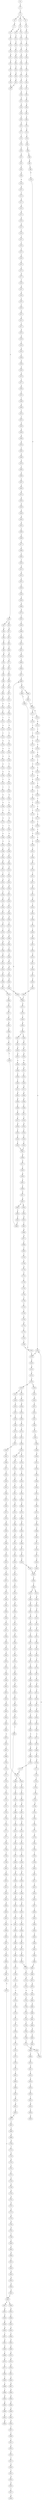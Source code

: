 strict digraph  {
	S0 -> S1 [ label = T ];
	S1 -> S2 [ label = C ];
	S2 -> S3 [ label = C ];
	S2 -> S4 [ label = G ];
	S2 -> S5 [ label = T ];
	S3 -> S6 [ label = C ];
	S4 -> S7 [ label = A ];
	S5 -> S8 [ label = C ];
	S6 -> S9 [ label = T ];
	S6 -> S10 [ label = G ];
	S7 -> S11 [ label = A ];
	S8 -> S12 [ label = G ];
	S9 -> S13 [ label = C ];
	S10 -> S14 [ label = C ];
	S11 -> S15 [ label = C ];
	S12 -> S16 [ label = T ];
	S13 -> S17 [ label = C ];
	S14 -> S18 [ label = C ];
	S15 -> S19 [ label = C ];
	S16 -> S20 [ label = C ];
	S17 -> S21 [ label = G ];
	S18 -> S22 [ label = T ];
	S19 -> S23 [ label = T ];
	S20 -> S24 [ label = T ];
	S21 -> S25 [ label = G ];
	S22 -> S26 [ label = G ];
	S23 -> S27 [ label = G ];
	S24 -> S28 [ label = G ];
	S25 -> S29 [ label = T ];
	S26 -> S30 [ label = T ];
	S27 -> S31 [ label = T ];
	S28 -> S32 [ label = T ];
	S29 -> S33 [ label = C ];
	S30 -> S34 [ label = C ];
	S31 -> S35 [ label = C ];
	S32 -> S36 [ label = T ];
	S33 -> S37 [ label = T ];
	S34 -> S38 [ label = G ];
	S35 -> S39 [ label = G ];
	S36 -> S40 [ label = C ];
	S37 -> S41 [ label = G ];
	S38 -> S42 [ label = C ];
	S39 -> S43 [ label = C ];
	S40 -> S44 [ label = C ];
	S41 -> S45 [ label = G ];
	S42 -> S46 [ label = G ];
	S43 -> S46 [ label = G ];
	S44 -> S47 [ label = G ];
	S45 -> S48 [ label = A ];
	S46 -> S49 [ label = C ];
	S47 -> S50 [ label = T ];
	S48 -> S51 [ label = G ];
	S49 -> S52 [ label = G ];
	S49 -> S53 [ label = A ];
	S50 -> S54 [ label = G ];
	S51 -> S55 [ label = G ];
	S52 -> S56 [ label = A ];
	S53 -> S57 [ label = A ];
	S54 -> S58 [ label = G ];
	S55 -> S59 [ label = G ];
	S56 -> S60 [ label = G ];
	S57 -> S61 [ label = C ];
	S58 -> S62 [ label = C ];
	S59 -> S63 [ label = T ];
	S60 -> S64 [ label = C ];
	S61 -> S65 [ label = C ];
	S62 -> S66 [ label = C ];
	S63 -> S67 [ label = G ];
	S64 -> S68 [ label = A ];
	S65 -> S69 [ label = C ];
	S66 -> S70 [ label = C ];
	S67 -> S71 [ label = T ];
	S68 -> S72 [ label = G ];
	S69 -> S73 [ label = G ];
	S70 -> S74 [ label = G ];
	S71 -> S75 [ label = T ];
	S72 -> S76 [ label = T ];
	S73 -> S77 [ label = T ];
	S74 -> S78 [ label = T ];
	S75 -> S79 [ label = C ];
	S76 -> S80 [ label = G ];
	S77 -> S81 [ label = A ];
	S78 -> S82 [ label = C ];
	S79 -> S83 [ label = C ];
	S80 -> S84 [ label = C ];
	S81 -> S85 [ label = C ];
	S82 -> S86 [ label = C ];
	S83 -> S87 [ label = A ];
	S84 -> S88 [ label = A ];
	S85 -> S89 [ label = A ];
	S86 -> S90 [ label = A ];
	S87 -> S91 [ label = G ];
	S88 -> S92 [ label = A ];
	S89 -> S93 [ label = G ];
	S90 -> S94 [ label = G ];
	S91 -> S95 [ label = C ];
	S92 -> S96 [ label = C ];
	S93 -> S97 [ label = C ];
	S94 -> S98 [ label = T ];
	S95 -> S99 [ label = A ];
	S96 -> S100 [ label = A ];
	S97 -> S101 [ label = A ];
	S98 -> S102 [ label = A ];
	S99 -> S103 [ label = G ];
	S100 -> S104 [ label = G ];
	S101 -> S105 [ label = G ];
	S102 -> S106 [ label = G ];
	S103 -> S107 [ label = A ];
	S104 -> S108 [ label = C ];
	S105 -> S109 [ label = G ];
	S106 -> S110 [ label = G ];
	S106 -> S111 [ label = C ];
	S107 -> S112 [ label = T ];
	S108 -> S113 [ label = T ];
	S109 -> S114 [ label = T ];
	S110 -> S115 [ label = G ];
	S111 -> S116 [ label = T ];
	S112 -> S117 [ label = A ];
	S113 -> S118 [ label = A ];
	S114 -> S119 [ label = G ];
	S115 -> S120 [ label = T ];
	S116 -> S121 [ label = C ];
	S117 -> S122 [ label = A ];
	S118 -> S123 [ label = C ];
	S119 -> S124 [ label = C ];
	S120 -> S125 [ label = C ];
	S121 -> S126 [ label = C ];
	S122 -> S127 [ label = A ];
	S123 -> S128 [ label = G ];
	S124 -> S129 [ label = A ];
	S125 -> S130 [ label = A ];
	S126 -> S131 [ label = A ];
	S127 -> S132 [ label = A ];
	S128 -> S133 [ label = A ];
	S129 -> S134 [ label = C ];
	S130 -> S135 [ label = C ];
	S131 -> S136 [ label = C ];
	S132 -> S137 [ label = A ];
	S133 -> S138 [ label = G ];
	S134 -> S139 [ label = G ];
	S135 -> S140 [ label = T ];
	S136 -> S141 [ label = C ];
	S137 -> S142 [ label = C ];
	S138 -> S143 [ label = A ];
	S139 -> S144 [ label = C ];
	S140 -> S145 [ label = C ];
	S141 -> S146 [ label = G ];
	S142 -> S147 [ label = T ];
	S143 -> S148 [ label = A ];
	S144 -> S149 [ label = G ];
	S145 -> S150 [ label = G ];
	S146 -> S151 [ label = G ];
	S147 -> S152 [ label = T ];
	S148 -> S153 [ label = C ];
	S149 -> S154 [ label = G ];
	S150 -> S155 [ label = C ];
	S151 -> S156 [ label = A ];
	S152 -> S157 [ label = T ];
	S153 -> S158 [ label = T ];
	S154 -> S159 [ label = T ];
	S155 -> S160 [ label = T ];
	S156 -> S161 [ label = C ];
	S157 -> S162 [ label = G ];
	S158 -> S163 [ label = G ];
	S159 -> S164 [ label = G ];
	S160 -> S165 [ label = T ];
	S161 -> S166 [ label = G ];
	S162 -> S167 [ label = C ];
	S163 -> S168 [ label = G ];
	S164 -> S169 [ label = C ];
	S165 -> S170 [ label = C ];
	S166 -> S171 [ label = T ];
	S167 -> S172 [ label = C ];
	S168 -> S173 [ label = C ];
	S169 -> S174 [ label = C ];
	S170 -> S175 [ label = A ];
	S171 -> S176 [ label = C ];
	S172 -> S177 [ label = G ];
	S173 -> S178 [ label = G ];
	S174 -> S179 [ label = G ];
	S175 -> S180 [ label = T ];
	S176 -> S181 [ label = G ];
	S177 -> S182 [ label = T ];
	S178 -> S183 [ label = C ];
	S179 -> S184 [ label = C ];
	S180 -> S185 [ label = C ];
	S181 -> S186 [ label = T ];
	S182 -> S187 [ label = A ];
	S183 -> S188 [ label = A ];
	S184 -> S189 [ label = A ];
	S185 -> S190 [ label = C ];
	S186 -> S191 [ label = G ];
	S187 -> S192 [ label = G ];
	S188 -> S193 [ label = G ];
	S189 -> S194 [ label = A ];
	S190 -> S195 [ label = A ];
	S191 -> S196 [ label = A ];
	S192 -> S197 [ label = C ];
	S193 -> S198 [ label = C ];
	S194 -> S199 [ label = C ];
	S195 -> S200 [ label = G ];
	S196 -> S201 [ label = C ];
	S197 -> S202 [ label = C ];
	S198 -> S203 [ label = G ];
	S199 -> S204 [ label = C ];
	S200 -> S205 [ label = A ];
	S201 -> S206 [ label = C ];
	S202 -> S207 [ label = G ];
	S203 -> S208 [ label = G ];
	S204 -> S209 [ label = A ];
	S205 -> S210 [ label = A ];
	S206 -> S211 [ label = G ];
	S207 -> S212 [ label = G ];
	S208 -> S213 [ label = G ];
	S209 -> S214 [ label = G ];
	S210 -> S215 [ label = C ];
	S211 -> S216 [ label = G ];
	S212 -> S217 [ label = T ];
	S213 -> S218 [ label = T ];
	S214 -> S219 [ label = T ];
	S215 -> S220 [ label = C ];
	S216 -> S221 [ label = T ];
	S217 -> S222 [ label = G ];
	S218 -> S223 [ label = G ];
	S219 -> S224 [ label = C ];
	S220 -> S225 [ label = A ];
	S220 -> S226 [ label = G ];
	S221 -> S227 [ label = C ];
	S222 -> S228 [ label = A ];
	S223 -> S229 [ label = C ];
	S224 -> S230 [ label = G ];
	S225 -> S231 [ label = G ];
	S225 -> S232 [ label = C ];
	S226 -> S233 [ label = G ];
	S227 -> S234 [ label = G ];
	S228 -> S235 [ label = C ];
	S229 -> S236 [ label = C ];
	S230 -> S237 [ label = C ];
	S231 -> S238 [ label = A ];
	S232 -> S239 [ label = C ];
	S233 -> S240 [ label = A ];
	S234 -> S241 [ label = C ];
	S235 -> S242 [ label = G ];
	S236 -> S243 [ label = G ];
	S237 -> S244 [ label = G ];
	S238 -> S245 [ label = C ];
	S239 -> S246 [ label = A ];
	S240 -> S247 [ label = C ];
	S241 -> S248 [ label = G ];
	S242 -> S249 [ label = T ];
	S243 -> S250 [ label = C ];
	S244 -> S251 [ label = C ];
	S245 -> S252 [ label = T ];
	S246 -> S253 [ label = C ];
	S247 -> S254 [ label = G ];
	S248 -> S255 [ label = T ];
	S249 -> S256 [ label = G ];
	S250 -> S257 [ label = C ];
	S251 -> S258 [ label = A ];
	S252 -> S259 [ label = C ];
	S253 -> S260 [ label = C ];
	S254 -> S261 [ label = C ];
	S255 -> S262 [ label = A ];
	S256 -> S263 [ label = G ];
	S257 -> S264 [ label = G ];
	S258 -> S265 [ label = G ];
	S259 -> S266 [ label = C ];
	S260 -> S267 [ label = C ];
	S261 -> S268 [ label = C ];
	S262 -> S269 [ label = G ];
	S263 -> S270 [ label = G ];
	S264 -> S271 [ label = G ];
	S265 -> S272 [ label = C ];
	S266 -> S273 [ label = C ];
	S267 -> S274 [ label = C ];
	S268 -> S275 [ label = C ];
	S269 -> S276 [ label = C ];
	S270 -> S277 [ label = T ];
	S271 -> S278 [ label = T ];
	S272 -> S279 [ label = C ];
	S273 -> S280 [ label = A ];
	S274 -> S281 [ label = T ];
	S275 -> S282 [ label = A ];
	S276 -> S283 [ label = C ];
	S277 -> S284 [ label = A ];
	S278 -> S285 [ label = G ];
	S279 -> S286 [ label = G ];
	S280 -> S287 [ label = T ];
	S281 -> S288 [ label = T ];
	S282 -> S289 [ label = T ];
	S283 -> S290 [ label = G ];
	S284 -> S291 [ label = C ];
	S285 -> S292 [ label = G ];
	S286 -> S293 [ label = G ];
	S287 -> S294 [ label = C ];
	S288 -> S295 [ label = C ];
	S289 -> S296 [ label = C ];
	S290 -> S297 [ label = C ];
	S291 -> S298 [ label = T ];
	S292 -> S299 [ label = T ];
	S293 -> S300 [ label = T ];
	S294 -> S301 [ label = T ];
	S295 -> S302 [ label = C ];
	S295 -> S303 [ label = G ];
	S296 -> S304 [ label = G ];
	S297 -> S305 [ label = T ];
	S298 -> S306 [ label = A ];
	S299 -> S307 [ label = G ];
	S300 -> S308 [ label = G ];
	S301 -> S309 [ label = G ];
	S302 -> S310 [ label = T ];
	S303 -> S311 [ label = A ];
	S304 -> S312 [ label = T ];
	S305 -> S313 [ label = G ];
	S306 -> S314 [ label = T ];
	S307 -> S315 [ label = G ];
	S308 -> S316 [ label = G ];
	S309 -> S317 [ label = C ];
	S310 -> S318 [ label = G ];
	S311 -> S319 [ label = T ];
	S312 -> S320 [ label = C ];
	S313 -> S321 [ label = G ];
	S314 -> S322 [ label = T ];
	S315 -> S323 [ label = A ];
	S316 -> S324 [ label = A ];
	S317 -> S325 [ label = C ];
	S318 -> S326 [ label = T ];
	S319 -> S327 [ label = C ];
	S320 -> S328 [ label = C ];
	S321 -> S329 [ label = A ];
	S322 -> S330 [ label = G ];
	S323 -> S331 [ label = A ];
	S324 -> S332 [ label = A ];
	S325 -> S333 [ label = A ];
	S326 -> S334 [ label = C ];
	S327 -> S335 [ label = G ];
	S328 -> S336 [ label = T ];
	S329 -> S337 [ label = A ];
	S330 -> S338 [ label = G ];
	S331 -> S339 [ label = C ];
	S332 -> S340 [ label = G ];
	S333 -> S341 [ label = G ];
	S334 -> S342 [ label = C ];
	S335 -> S343 [ label = T ];
	S336 -> S344 [ label = C ];
	S337 -> S345 [ label = G ];
	S338 -> S346 [ label = A ];
	S339 -> S347 [ label = C ];
	S340 -> S348 [ label = A ];
	S341 -> S349 [ label = T ];
	S342 -> S350 [ label = T ];
	S343 -> S351 [ label = T ];
	S344 -> S352 [ label = T ];
	S345 -> S353 [ label = A ];
	S346 -> S354 [ label = A ];
	S347 -> S355 [ label = T ];
	S348 -> S356 [ label = A ];
	S349 -> S357 [ label = C ];
	S350 -> S358 [ label = T ];
	S351 -> S359 [ label = T ];
	S352 -> S360 [ label = T ];
	S353 -> S361 [ label = A ];
	S354 -> S362 [ label = C ];
	S355 -> S363 [ label = C ];
	S356 -> S364 [ label = C ];
	S357 -> S365 [ label = G ];
	S358 -> S366 [ label = G ];
	S359 -> S367 [ label = G ];
	S360 -> S368 [ label = C ];
	S361 -> S364 [ label = C ];
	S362 -> S369 [ label = G ];
	S363 -> S370 [ label = G ];
	S364 -> S371 [ label = G ];
	S365 -> S372 [ label = T ];
	S366 -> S373 [ label = T ];
	S367 -> S374 [ label = T ];
	S368 -> S375 [ label = T ];
	S369 -> S376 [ label = G ];
	S370 -> S377 [ label = G ];
	S371 -> S378 [ label = G ];
	S372 -> S379 [ label = A ];
	S373 -> S380 [ label = A ];
	S374 -> S381 [ label = A ];
	S375 -> S382 [ label = C ];
	S376 -> S383 [ label = T ];
	S377 -> S384 [ label = C ];
	S378 -> S385 [ label = C ];
	S379 -> S386 [ label = A ];
	S380 -> S387 [ label = G ];
	S381 -> S388 [ label = G ];
	S382 -> S389 [ label = G ];
	S383 -> S390 [ label = A ];
	S384 -> S391 [ label = A ];
	S385 -> S392 [ label = A ];
	S386 -> S393 [ label = G ];
	S387 -> S394 [ label = G ];
	S388 -> S395 [ label = G ];
	S389 -> S396 [ label = G ];
	S390 -> S397 [ label = C ];
	S391 -> S398 [ label = C ];
	S392 -> S399 [ label = C ];
	S393 -> S400 [ label = A ];
	S394 -> S401 [ label = A ];
	S395 -> S402 [ label = A ];
	S396 -> S403 [ label = A ];
	S397 -> S404 [ label = G ];
	S398 -> S405 [ label = G ];
	S399 -> S406 [ label = C ];
	S399 -> S407 [ label = T ];
	S400 -> S408 [ label = C ];
	S401 -> S409 [ label = G ];
	S402 -> S410 [ label = A ];
	S403 -> S411 [ label = G ];
	S404 -> S412 [ label = A ];
	S405 -> S413 [ label = C ];
	S406 -> S414 [ label = G ];
	S407 -> S415 [ label = G ];
	S408 -> S416 [ label = G ];
	S409 -> S417 [ label = A ];
	S410 -> S418 [ label = A ];
	S411 -> S419 [ label = A ];
	S412 -> S420 [ label = A ];
	S413 -> S421 [ label = G ];
	S414 -> S422 [ label = G ];
	S415 -> S423 [ label = G ];
	S416 -> S424 [ label = G ];
	S417 -> S425 [ label = G ];
	S418 -> S426 [ label = G ];
	S419 -> S427 [ label = G ];
	S420 -> S428 [ label = G ];
	S421 -> S429 [ label = C ];
	S422 -> S430 [ label = G ];
	S423 -> S431 [ label = G ];
	S424 -> S432 [ label = C ];
	S425 -> S433 [ label = G ];
	S426 -> S434 [ label = G ];
	S427 -> S435 [ label = G ];
	S428 -> S436 [ label = A ];
	S429 -> S437 [ label = G ];
	S430 -> S438 [ label = A ];
	S431 -> S439 [ label = A ];
	S432 -> S440 [ label = T ];
	S433 -> S441 [ label = T ];
	S434 -> S442 [ label = T ];
	S435 -> S443 [ label = T ];
	S436 -> S444 [ label = A ];
	S437 -> S445 [ label = C ];
	S437 -> S446 [ label = G ];
	S438 -> S447 [ label = A ];
	S439 -> S448 [ label = A ];
	S440 -> S449 [ label = C ];
	S441 -> S450 [ label = C ];
	S442 -> S451 [ label = C ];
	S443 -> S450 [ label = C ];
	S444 -> S452 [ label = G ];
	S445 -> S453 [ label = G ];
	S446 -> S454 [ label = C ];
	S447 -> S455 [ label = T ];
	S448 -> S456 [ label = C ];
	S449 -> S457 [ label = T ];
	S450 -> S458 [ label = C ];
	S451 -> S459 [ label = C ];
	S452 -> S460 [ label = T ];
	S453 -> S461 [ label = T ];
	S454 -> S462 [ label = T ];
	S455 -> S463 [ label = T ];
	S456 -> S464 [ label = T ];
	S457 -> S465 [ label = C ];
	S458 -> S466 [ label = C ];
	S459 -> S467 [ label = C ];
	S460 -> S468 [ label = G ];
	S461 -> S469 [ label = C ];
	S462 -> S470 [ label = G ];
	S463 -> S471 [ label = G ];
	S464 -> S472 [ label = G ];
	S465 -> S473 [ label = G ];
	S466 -> S474 [ label = A ];
	S466 -> S475 [ label = G ];
	S467 -> S476 [ label = G ];
	S468 -> S477 [ label = T ];
	S469 -> S478 [ label = G ];
	S470 -> S479 [ label = G ];
	S471 -> S480 [ label = A ];
	S472 -> S481 [ label = G ];
	S473 -> S482 [ label = A ];
	S474 -> S483 [ label = G ];
	S475 -> S484 [ label = G ];
	S476 -> S485 [ label = A ];
	S477 -> S486 [ label = C ];
	S478 -> S487 [ label = A ];
	S479 -> S488 [ label = A ];
	S480 -> S489 [ label = A ];
	S481 -> S490 [ label = A ];
	S482 -> S491 [ label = A ];
	S483 -> S492 [ label = A ];
	S484 -> S493 [ label = A ];
	S485 -> S494 [ label = A ];
	S486 -> S495 [ label = C ];
	S487 -> S496 [ label = C ];
	S488 -> S497 [ label = A ];
	S489 -> S498 [ label = C ];
	S490 -> S499 [ label = C ];
	S491 -> S500 [ label = G ];
	S492 -> S501 [ label = G ];
	S493 -> S502 [ label = G ];
	S494 -> S503 [ label = G ];
	S495 -> S504 [ label = T ];
	S496 -> S505 [ label = G ];
	S497 -> S506 [ label = T ];
	S498 -> S507 [ label = C ];
	S499 -> S508 [ label = C ];
	S500 -> S509 [ label = T ];
	S501 -> S510 [ label = C ];
	S502 -> S511 [ label = G ];
	S503 -> S512 [ label = T ];
	S504 -> S513 [ label = G ];
	S505 -> S514 [ label = C ];
	S506 -> S515 [ label = G ];
	S507 -> S516 [ label = C ];
	S508 -> S517 [ label = C ];
	S509 -> S518 [ label = C ];
	S510 -> S519 [ label = C ];
	S511 -> S520 [ label = C ];
	S512 -> S521 [ label = C ];
	S513 -> S522 [ label = G ];
	S514 -> S523 [ label = G ];
	S515 -> S524 [ label = G ];
	S516 -> S525 [ label = G ];
	S517 -> S526 [ label = G ];
	S518 -> S527 [ label = G ];
	S519 -> S528 [ label = A ];
	S520 -> S529 [ label = G ];
	S521 -> S530 [ label = G ];
	S522 -> S531 [ label = C ];
	S523 -> S532 [ label = C ];
	S524 -> S533 [ label = G ];
	S525 -> S534 [ label = T ];
	S526 -> S535 [ label = T ];
	S527 -> S536 [ label = C ];
	S528 -> S537 [ label = C ];
	S529 -> S538 [ label = T ];
	S530 -> S539 [ label = A ];
	S531 -> S540 [ label = C ];
	S532 -> S541 [ label = C ];
	S533 -> S542 [ label = G ];
	S534 -> S543 [ label = C ];
	S535 -> S544 [ label = C ];
	S536 -> S545 [ label = G ];
	S537 -> S546 [ label = G ];
	S538 -> S547 [ label = G ];
	S539 -> S548 [ label = G ];
	S540 -> S549 [ label = T ];
	S541 -> S550 [ label = T ];
	S542 -> S551 [ label = T ];
	S543 -> S552 [ label = T ];
	S544 -> S553 [ label = T ];
	S545 -> S554 [ label = G ];
	S546 -> S555 [ label = G ];
	S547 -> S556 [ label = G ];
	S548 -> S557 [ label = G ];
	S549 -> S558 [ label = G ];
	S550 -> S559 [ label = C ];
	S551 -> S560 [ label = C ];
	S552 -> S561 [ label = C ];
	S553 -> S561 [ label = C ];
	S554 -> S562 [ label = C ];
	S555 -> S563 [ label = T ];
	S556 -> S564 [ label = T ];
	S557 -> S565 [ label = T ];
	S558 -> S566 [ label = G ];
	S559 -> S567 [ label = G ];
	S560 -> S568 [ label = C ];
	S561 -> S569 [ label = G ];
	S562 -> S570 [ label = T ];
	S563 -> S571 [ label = T ];
	S564 -> S572 [ label = A ];
	S565 -> S573 [ label = A ];
	S566 -> S574 [ label = G ];
	S567 -> S575 [ label = G ];
	S568 -> S576 [ label = G ];
	S569 -> S577 [ label = G ];
	S570 -> S578 [ label = A ];
	S571 -> S579 [ label = A ];
	S572 -> S580 [ label = T ];
	S573 -> S581 [ label = T ];
	S574 -> S582 [ label = T ];
	S575 -> S583 [ label = G ];
	S576 -> S584 [ label = C ];
	S577 -> S585 [ label = C ];
	S578 -> S586 [ label = T ];
	S579 -> S587 [ label = C ];
	S580 -> S588 [ label = G ];
	S581 -> S589 [ label = A ];
	S582 -> S590 [ label = C ];
	S583 -> S591 [ label = C ];
	S584 -> S592 [ label = C ];
	S585 -> S593 [ label = A ];
	S586 -> S594 [ label = A ];
	S587 -> S595 [ label = T ];
	S588 -> S596 [ label = A ];
	S589 -> S597 [ label = A ];
	S590 -> S598 [ label = C ];
	S591 -> S599 [ label = T ];
	S592 -> S600 [ label = G ];
	S593 -> S601 [ label = C ];
	S594 -> S602 [ label = G ];
	S595 -> S603 [ label = G ];
	S596 -> S604 [ label = G ];
	S597 -> S605 [ label = G ];
	S598 -> S606 [ label = C ];
	S599 -> S607 [ label = C ];
	S600 -> S608 [ label = G ];
	S601 -> S609 [ label = C ];
	S602 -> S610 [ label = T ];
	S603 -> S611 [ label = C ];
	S604 -> S612 [ label = C ];
	S605 -> S613 [ label = T ];
	S606 -> S614 [ label = G ];
	S607 -> S615 [ label = A ];
	S608 -> S616 [ label = A ];
	S609 -> S617 [ label = G ];
	S610 -> S618 [ label = A ];
	S611 -> S619 [ label = A ];
	S612 -> S620 [ label = G ];
	S613 -> S621 [ label = C ];
	S614 -> S622 [ label = A ];
	S615 -> S623 [ label = C ];
	S616 -> S624 [ label = A ];
	S617 -> S625 [ label = A ];
	S618 -> S626 [ label = G ];
	S619 -> S627 [ label = G ];
	S620 -> S628 [ label = G ];
	S621 -> S629 [ label = G ];
	S622 -> S630 [ label = G ];
	S623 -> S631 [ label = G ];
	S624 -> S632 [ label = C ];
	S625 -> S633 [ label = G ];
	S625 -> S634 [ label = A ];
	S626 -> S635 [ label = C ];
	S627 -> S636 [ label = A ];
	S628 -> S637 [ label = T ];
	S629 -> S638 [ label = T ];
	S630 -> S639 [ label = T ];
	S631 -> S640 [ label = T ];
	S632 -> S641 [ label = T ];
	S633 -> S642 [ label = T ];
	S634 -> S643 [ label = T ];
	S635 -> S644 [ label = C ];
	S636 -> S645 [ label = C ];
	S637 -> S646 [ label = C ];
	S638 -> S647 [ label = G ];
	S639 -> S648 [ label = C ];
	S640 -> S649 [ label = C ];
	S641 -> S650 [ label = G ];
	S642 -> S651 [ label = C ];
	S643 -> S652 [ label = G ];
	S644 -> S653 [ label = G ];
	S645 -> S654 [ label = G ];
	S646 -> S655 [ label = G ];
	S647 -> S656 [ label = G ];
	S648 -> S657 [ label = C ];
	S649 -> S658 [ label = C ];
	S650 -> S659 [ label = C ];
	S651 -> S660 [ label = C ];
	S652 -> S661 [ label = T ];
	S653 -> S662 [ label = A ];
	S654 -> S663 [ label = G ];
	S655 -> S664 [ label = C ];
	S656 -> S665 [ label = T ];
	S657 -> S666 [ label = A ];
	S658 -> S667 [ label = A ];
	S659 -> S668 [ label = A ];
	S660 -> S666 [ label = A ];
	S661 -> S669 [ label = A ];
	S662 -> S670 [ label = A ];
	S663 -> S671 [ label = A ];
	S664 -> S672 [ label = A ];
	S665 -> S673 [ label = A ];
	S666 -> S674 [ label = G ];
	S667 -> S675 [ label = G ];
	S668 -> S676 [ label = A ];
	S669 -> S677 [ label = G ];
	S670 -> S678 [ label = A ];
	S671 -> S679 [ label = C ];
	S672 -> S680 [ label = C ];
	S673 -> S681 [ label = C ];
	S674 -> S682 [ label = T ];
	S674 -> S683 [ label = C ];
	S675 -> S684 [ label = C ];
	S676 -> S685 [ label = C ];
	S677 -> S686 [ label = T ];
	S678 -> S687 [ label = C ];
	S679 -> S688 [ label = A ];
	S680 -> S689 [ label = G ];
	S681 -> S690 [ label = C ];
	S682 -> S691 [ label = A ];
	S683 -> S692 [ label = T ];
	S684 -> S693 [ label = T ];
	S685 -> S694 [ label = C ];
	S686 -> S695 [ label = T ];
	S687 -> S696 [ label = C ];
	S688 -> S697 [ label = C ];
	S689 -> S698 [ label = C ];
	S690 -> S699 [ label = G ];
	S691 -> S106 [ label = G ];
	S692 -> S700 [ label = T ];
	S693 -> S700 [ label = T ];
	S694 -> S701 [ label = A ];
	S695 -> S702 [ label = T ];
	S696 -> S703 [ label = C ];
	S697 -> S704 [ label = A ];
	S698 -> S705 [ label = G ];
	S699 -> S706 [ label = G ];
	S700 -> S707 [ label = C ];
	S701 -> S708 [ label = G ];
	S702 -> S709 [ label = C ];
	S703 -> S710 [ label = C ];
	S704 -> S711 [ label = C ];
	S705 -> S712 [ label = C ];
	S706 -> S713 [ label = T ];
	S707 -> S714 [ label = A ];
	S708 -> S715 [ label = A ];
	S709 -> S716 [ label = A ];
	S710 -> S717 [ label = G ];
	S711 -> S718 [ label = C ];
	S712 -> S437 [ label = G ];
	S713 -> S719 [ label = G ];
	S714 -> S720 [ label = C ];
	S715 -> S721 [ label = A ];
	S716 -> S722 [ label = C ];
	S717 -> S723 [ label = A ];
	S718 -> S724 [ label = T ];
	S719 -> S725 [ label = G ];
	S720 -> S726 [ label = G ];
	S721 -> S727 [ label = C ];
	S722 -> S728 [ label = T ];
	S723 -> S729 [ label = C ];
	S724 -> S730 [ label = C ];
	S725 -> S731 [ label = T ];
	S726 -> S732 [ label = C ];
	S727 -> S733 [ label = A ];
	S728 -> S734 [ label = C ];
	S729 -> S735 [ label = T ];
	S730 -> S736 [ label = T ];
	S731 -> S737 [ label = T ];
	S732 -> S738 [ label = C ];
	S733 -> S739 [ label = G ];
	S734 -> S740 [ label = C ];
	S735 -> S741 [ label = A ];
	S736 -> S742 [ label = A ];
	S737 -> S743 [ label = A ];
	S738 -> S744 [ label = C ];
	S739 -> S745 [ label = C ];
	S740 -> S746 [ label = T ];
	S741 -> S747 [ label = G ];
	S742 -> S748 [ label = G ];
	S743 -> S749 [ label = G ];
	S744 -> S750 [ label = T ];
	S745 -> S751 [ label = C ];
	S746 -> S752 [ label = T ];
	S747 -> S753 [ label = A ];
	S748 -> S754 [ label = A ];
	S749 -> S755 [ label = A ];
	S750 -> S756 [ label = T ];
	S751 -> S757 [ label = G ];
	S752 -> S758 [ label = T ];
	S753 -> S759 [ label = A ];
	S754 -> S760 [ label = A ];
	S755 -> S761 [ label = A ];
	S756 -> S762 [ label = C ];
	S757 -> S763 [ label = T ];
	S758 -> S764 [ label = C ];
	S759 -> S765 [ label = T ];
	S760 -> S766 [ label = C ];
	S761 -> S767 [ label = G ];
	S762 -> S768 [ label = A ];
	S763 -> S769 [ label = C ];
	S764 -> S770 [ label = A ];
	S765 -> S771 [ label = C ];
	S766 -> S772 [ label = G ];
	S767 -> S773 [ label = G ];
	S768 -> S774 [ label = T ];
	S769 -> S775 [ label = C ];
	S770 -> S776 [ label = T ];
	S771 -> S777 [ label = G ];
	S772 -> S778 [ label = A ];
	S773 -> S779 [ label = G ];
	S774 -> S780 [ label = C ];
	S775 -> S781 [ label = T ];
	S776 -> S782 [ label = C ];
	S777 -> S783 [ label = G ];
	S778 -> S784 [ label = G ];
	S779 -> S785 [ label = G ];
	S780 -> S786 [ label = C ];
	S781 -> S787 [ label = C ];
	S782 -> S788 [ label = C ];
	S783 -> S789 [ label = G ];
	S784 -> S790 [ label = G ];
	S785 -> S791 [ label = G ];
	S786 -> S195 [ label = A ];
	S787 -> S792 [ label = T ];
	S788 -> S793 [ label = A ];
	S789 -> S794 [ label = T ];
	S790 -> S795 [ label = T ];
	S791 -> S796 [ label = T ];
	S792 -> S797 [ label = G ];
	S793 -> S200 [ label = G ];
	S794 -> S798 [ label = A ];
	S795 -> S799 [ label = G ];
	S796 -> S800 [ label = C ];
	S797 -> S801 [ label = T ];
	S798 -> S802 [ label = T ];
	S799 -> S803 [ label = T ];
	S800 -> S804 [ label = C ];
	S801 -> S805 [ label = C ];
	S802 -> S806 [ label = C ];
	S803 -> S807 [ label = C ];
	S804 -> S808 [ label = G ];
	S805 -> S809 [ label = G ];
	S806 -> S810 [ label = C ];
	S807 -> S811 [ label = C ];
	S808 -> S812 [ label = T ];
	S809 -> S813 [ label = T ];
	S810 -> S814 [ label = C ];
	S811 -> S815 [ label = C ];
	S812 -> S816 [ label = C ];
	S813 -> S817 [ label = G ];
	S814 -> S818 [ label = G ];
	S815 -> S819 [ label = T ];
	S816 -> S820 [ label = G ];
	S817 -> S821 [ label = G ];
	S818 -> S822 [ label = A ];
	S819 -> S823 [ label = G ];
	S820 -> S824 [ label = G ];
	S821 -> S825 [ label = T ];
	S822 -> S826 [ label = A ];
	S823 -> S827 [ label = T ];
	S824 -> S828 [ label = A ];
	S825 -> S673 [ label = A ];
	S826 -> S829 [ label = A ];
	S827 -> S830 [ label = C ];
	S828 -> S831 [ label = A ];
	S829 -> S832 [ label = G ];
	S830 -> S833 [ label = C ];
	S831 -> S834 [ label = C ];
	S832 -> S835 [ label = T ];
	S833 -> S836 [ label = T ];
	S834 -> S837 [ label = A ];
	S834 -> S838 [ label = T ];
	S835 -> S839 [ label = G ];
	S836 -> S840 [ label = A ];
	S837 -> S841 [ label = G ];
	S838 -> S842 [ label = A ];
	S839 -> S843 [ label = T ];
	S840 -> S844 [ label = C ];
	S841 -> S845 [ label = G ];
	S842 -> S846 [ label = C ];
	S843 -> S847 [ label = C ];
	S844 -> S848 [ label = T ];
	S845 -> S849 [ label = A ];
	S846 -> S850 [ label = A ];
	S847 -> S851 [ label = G ];
	S848 -> S852 [ label = A ];
	S849 -> S853 [ label = A ];
	S850 -> S854 [ label = A ];
	S851 -> S855 [ label = T ];
	S852 -> S856 [ label = C ];
	S853 -> S857 [ label = T ];
	S854 -> S858 [ label = C ];
	S855 -> S859 [ label = C ];
	S856 -> S860 [ label = C ];
	S857 -> S861 [ label = A ];
	S858 -> S862 [ label = G ];
	S859 -> S863 [ label = G ];
	S860 -> S864 [ label = A ];
	S861 -> S865 [ label = G ];
	S862 -> S866 [ label = A ];
	S863 -> S867 [ label = G ];
	S864 -> S868 [ label = G ];
	S865 -> S869 [ label = T ];
	S866 -> S870 [ label = A ];
	S867 -> S871 [ label = A ];
	S868 -> S872 [ label = G ];
	S869 -> S873 [ label = C ];
	S870 -> S874 [ label = A ];
	S871 -> S875 [ label = A ];
	S872 -> S876 [ label = A ];
	S873 -> S877 [ label = T ];
	S874 -> S878 [ label = A ];
	S875 -> S834 [ label = C ];
	S876 -> S879 [ label = G ];
	S877 -> S880 [ label = C ];
	S878 -> S881 [ label = C ];
	S879 -> S882 [ label = A ];
	S880 -> S883 [ label = T ];
	S881 -> S884 [ label = A ];
	S882 -> S885 [ label = G ];
	S883 -> S886 [ label = C ];
	S884 -> S887 [ label = G ];
	S885 -> S888 [ label = T ];
	S886 -> S889 [ label = T ];
	S887 -> S890 [ label = A ];
	S888 -> S891 [ label = C ];
	S889 -> S892 [ label = G ];
	S890 -> S893 [ label = A ];
	S891 -> S894 [ label = A ];
	S892 -> S895 [ label = A ];
	S893 -> S896 [ label = G ];
	S894 -> S897 [ label = G ];
	S895 -> S898 [ label = G ];
	S896 -> S899 [ label = G ];
	S897 -> S900 [ label = G ];
	S898 -> S901 [ label = T ];
	S899 -> S902 [ label = G ];
	S900 -> S903 [ label = A ];
	S901 -> S904 [ label = A ];
	S902 -> S905 [ label = G ];
	S903 -> S906 [ label = C ];
	S905 -> S907 [ label = T ];
	S906 -> S908 [ label = C ];
	S907 -> S909 [ label = C ];
	S908 -> S910 [ label = A ];
	S909 -> S911 [ label = T ];
	S910 -> S912 [ label = G ];
	S911 -> S913 [ label = C ];
	S912 -> S914 [ label = T ];
	S913 -> S915 [ label = T ];
	S914 -> S916 [ label = C ];
	S915 -> S917 [ label = C ];
	S916 -> S918 [ label = T ];
	S917 -> S919 [ label = G ];
	S918 -> S920 [ label = C ];
	S919 -> S921 [ label = T ];
	S920 -> S922 [ label = T ];
	S921 -> S923 [ label = G ];
	S922 -> S924 [ label = G ];
	S923 -> S925 [ label = G ];
	S924 -> S926 [ label = T ];
	S925 -> S927 [ label = T ];
	S926 -> S928 [ label = A ];
	S927 -> S929 [ label = A ];
}
